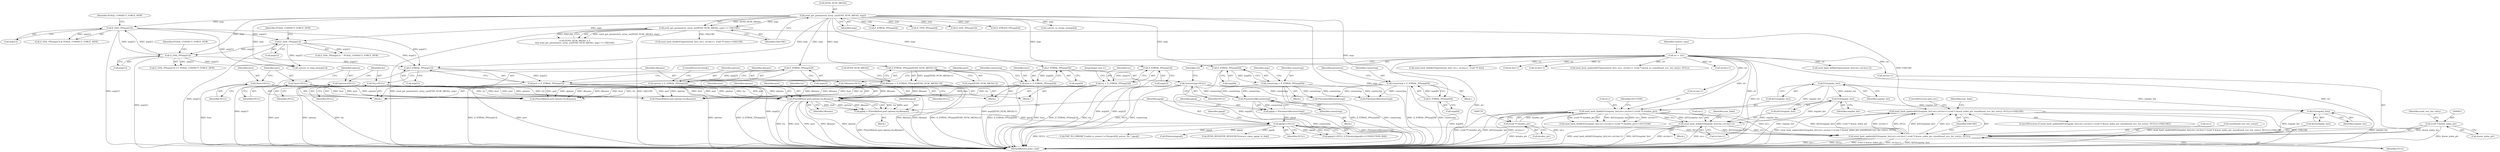 digraph "0_php_4435b9142ff9813845d5c97ab29a5d637bedb257_5@API" {
"1000909" [label="(Call,zend_hash_update(&EG(regular_list),str.c,str.len+1,(void *) &new_index_ptr, sizeof(zend_rsrc_list_entry), NULL)==FAILURE)"];
"1000910" [label="(Call,zend_hash_update(&EG(regular_list),str.c,str.len+1,(void *) &new_index_ptr, sizeof(zend_rsrc_list_entry), NULL))"];
"1000765" [label="(Call,zend_hash_find(&EG(regular_list),str.c,str.len+1,(void **) &index_ptr))"];
"1000767" [label="(Call,EG(regular_list))"];
"1000324" [label="(Call,str = {0})"];
"1000777" [label="(Call,(void **) &index_ptr)"];
"1000830" [label="(Call,zend_hash_del(&EG(regular_list),str.c,str.len+1))"];
"1000832" [label="(Call,EG(regular_list))"];
"1000912" [label="(Call,EG(regular_list))"];
"1000922" [label="(Call,(void *) &new_index_ptr)"];
"1000875" [label="(Call,pgsql==NULL)"];
"1000865" [label="(Call,pgsql = PQsetdb(host,port,options,tty,dbname))"];
"1000867" [label="(Call,PQsetdb(host,port,options,tty,dbname))"];
"1000299" [label="(Call,*host=NULL)"];
"1000463" [label="(Call,host = Z_STRVAL_PP(args[0]))"];
"1000465" [label="(Call,Z_STRVAL_PP(args[0]))"];
"1000343" [label="(Call,zend_get_parameters_array_ex(ZEND_NUM_ARGS(), args))"];
"1000303" [label="(Call,*port=NULL)"];
"1000469" [label="(Call,port = Z_STRVAL_PP(args[1]))"];
"1000471" [label="(Call,Z_STRVAL_PP(args[1]))"];
"1000391" [label="(Call,Z_LVAL_PP(args[1]))"];
"1000381" [label="(Call,Z_LVAL_PP(args[1]))"];
"1000401" [label="(Call,Z_LVAL_PP(args[1]))"];
"1000494" [label="(Call,options = Z_STRVAL_PP(args[2]))"];
"1000496" [label="(Call,Z_STRVAL_PP(args[2]))"];
"1000307" [label="(Call,*options=NULL)"];
"1000311" [label="(Call,*tty=NULL)"];
"1000487" [label="(Call,tty = Z_STRVAL_PP(args[3]))"];
"1000489" [label="(Call,Z_STRVAL_PP(args[3]))"];
"1000315" [label="(Call,*dbname=NULL)"];
"1000475" [label="(Call,dbname = Z_STRVAL_PP(args[ZEND_NUM_ARGS()-1]))"];
"1000477" [label="(Call,Z_STRVAL_PP(args[ZEND_NUM_ARGS()-1]))"];
"1000859" [label="(Call,pgsql = PQconnectdb(connstring))"];
"1000861" [label="(Call,PQconnectdb(connstring))"];
"1000433" [label="(Call,connstring = Z_STRVAL_PP(args[0]))"];
"1000435" [label="(Call,Z_STRVAL_PP(args[0]))"];
"1000445" [label="(Call,connstring = Z_STRVAL_PP(args[0]))"];
"1000447" [label="(Call,Z_STRVAL_PP(args[0]))"];
"1000319" [label="(Call,*connstring=NULL)"];
"1000342" [label="(Call,zend_get_parameters_array_ex(ZEND_NUM_ARGS(), args) == FAILURE)"];
"1000883" [label="(Call,PHP_PQ_ERROR(\"Unable to connect to PostgreSQL server: %s\", pgsql))"];
"1000465" [label="(Call,Z_STRVAL_PP(args[0]))"];
"1000381" [label="(Call,Z_LVAL_PP(args[1]))"];
"1000914" [label="(Call,str.c)"];
"1000500" [label="(ControlStructure,break;)"];
"1000484" [label="(Call,ZEND_NUM_ARGS())"];
"1000767" [label="(Call,EG(regular_list))"];
"1000710" [label="(Call,zend_hash_del(&EG(persistent_list),str.c,str.len+1))"];
"1000330" [label="(Identifier,connect_type)"];
"1000462" [label="(Block,)"];
"1000909" [label="(Call,zend_hash_update(&EG(regular_list),str.c,str.len+1,(void *) &new_index_ptr, sizeof(zend_rsrc_list_entry), NULL)==FAILURE)"];
"1000472" [label="(Call,args[1])"];
"1000300" [label="(Identifier,host)"];
"1000447" [label="(Call,Z_STRVAL_PP(args[0]))"];
"1000865" [label="(Call,pgsql = PQsetdb(host,port,options,tty,dbname))"];
"1000879" [label="(Call,PQstatus(pgsql))"];
"1000497" [label="(Call,args[2])"];
"1000478" [label="(Call,args[ZEND_NUM_ARGS()-1])"];
"1000317" [label="(Identifier,NULL)"];
"1000875" [label="(Call,pgsql==NULL)"];
"1000926" [label="(Call,sizeof(zend_rsrc_list_entry))"];
"1000471" [label="(Call,Z_STRVAL_PP(args[1]))"];
"1000858" [label="(Block,)"];
"1000880" [label="(Identifier,pgsql)"];
"1000861" [label="(Call,PQconnectdb(connstring))"];
"1000297" [label="(Block,)"];
"1000846" [label="(Identifier,max_links)"];
"1000342" [label="(Call,zend_get_parameters_array_ex(ZEND_NUM_ARGS(), args) == FAILURE)"];
"1000831" [label="(Call,&EG(regular_list))"];
"1000962" [label="(MethodReturn,static void)"];
"1000345" [label="(Identifier,args)"];
"1000927" [label="(Identifier,zend_rsrc_list_entry)"];
"1000392" [label="(Call,args[1])"];
"1000867" [label="(Call,PQsetdb(host,port,options,tty,dbname))"];
"1000488" [label="(Identifier,tty)"];
"1000684" [label="(Call,PQsetdb(host,port,options,tty,dbname))"];
"1000477" [label="(Call,Z_STRVAL_PP(args[ZEND_NUM_ARGS()-1]))"];
"1000385" [label="(Identifier,PGSQL_CONNECT_FORCE_NEW)"];
"1000833" [label="(Identifier,regular_list)"];
"1000872" [label="(Identifier,dbname)"];
"1000868" [label="(Identifier,host)"];
"1000400" [label="(Call,Z_LVAL_PP(args[1]) ^ PGSQL_CONNECT_FORCE_NEW)"];
"1000929" [label="(Identifier,FAILURE)"];
"1000922" [label="(Call,(void *) &new_index_ptr)"];
"1000344" [label="(Call,ZEND_NUM_ARGS())"];
"1000391" [label="(Call,Z_LVAL_PP(args[1]))"];
"1000320" [label="(Identifier,connstring)"];
"1000510" [label="(Call,zend_hash_find(&EG(persistent_list), str.c, str.len+1, (void **) &le))"];
"1000445" [label="(Call,connstring = Z_STRVAL_PP(args[0]))"];
"1000779" [label="(Call,&index_ptr)"];
"1000417" [label="(Call,Z_STRVAL_PP(args[i]))"];
"1000405" [label="(Identifier,PGSQL_CONNECT_FORCE_NEW)"];
"1000325" [label="(Identifier,str)"];
"1000312" [label="(Identifier,tty)"];
"1000772" [label="(Call,str.len+1)"];
"1000346" [label="(Identifier,FAILURE)"];
"1000469" [label="(Call,port = Z_STRVAL_PP(args[1]))"];
"1000913" [label="(Identifier,regular_list)"];
"1000475" [label="(Call,dbname = Z_STRVAL_PP(args[ZEND_NUM_ARGS()-1]))"];
"1000764" [label="(Call,zend_hash_find(&EG(regular_list),str.c,str.len+1,(void **) &index_ptr)==SUCCESS)"];
"1000608" [label="(Call,str.len+1)"];
"1000717" [label="(Call,str.len+1)"];
"1000470" [label="(Identifier,port)"];
"1000305" [label="(Identifier,NULL)"];
"1000768" [label="(Identifier,regular_list)"];
"1000324" [label="(Call,str = {0})"];
"1000489" [label="(Call,Z_STRVAL_PP(args[3]))"];
"1000910" [label="(Call,zend_hash_update(&EG(regular_list),str.c,str.len+1,(void *) &new_index_ptr, sizeof(zend_rsrc_list_entry), NULL))"];
"1000303" [label="(Call,*port=NULL)"];
"1000463" [label="(Call,host = Z_STRVAL_PP(args[0]))"];
"1000432" [label="(Block,)"];
"1000503" [label="(Identifier,persistent)"];
"1000834" [label="(Call,str.c)"];
"1000373" [label="(Call,Z_TYPE_PP(args[i]))"];
"1000781" [label="(Identifier,SUCCESS)"];
"1000457" [label="(Call,Z_LVAL_PP(args[1]))"];
"1000832" [label="(Call,EG(regular_list))"];
"1000315" [label="(Call,*dbname=NULL)"];
"1000860" [label="(Identifier,pgsql)"];
"1000829" [label="(Block,)"];
"1000870" [label="(Identifier,options)"];
"1000466" [label="(Call,args[0])"];
"1000395" [label="(Identifier,PGSQL_CONNECT_FORCE_NEW)"];
"1000308" [label="(Identifier,options)"];
"1000464" [label="(Identifier,host)"];
"1000421" [label="(Call,Z_STRLEN_PP(args[i]))"];
"1000837" [label="(Call,str.len+1)"];
"1000311" [label="(Call,*tty=NULL)"];
"1000493" [label="(JumpTarget,case 4:)"];
"1000496" [label="(Call,Z_STRVAL_PP(args[2]))"];
"1000382" [label="(Call,args[1])"];
"1000601" [label="(Call,zend_hash_update(&EG(persistent_list), str.c, str.len+1, (void *) &new_le, sizeof(zend_rsrc_list_entry), NULL))"];
"1000494" [label="(Call,options = Z_STRVAL_PP(args[2]))"];
"1000495" [label="(Identifier,options)"];
"1000309" [label="(Identifier,NULL)"];
"1000433" [label="(Call,connstring = Z_STRVAL_PP(args[0]))"];
"1000766" [label="(Call,&EG(regular_list))"];
"1000304" [label="(Identifier,port)"];
"1000931" [label="(ControlStructure,goto err;)"];
"1000509" [label="(Call,zend_hash_find(&EG(persistent_list), str.c, str.len+1, (void **) &le)==FAILURE)"];
"1000928" [label="(Identifier,NULL)"];
"1000859" [label="(Call,pgsql = PQconnectdb(connstring))"];
"1000307" [label="(Call,*options=NULL)"];
"1000562" [label="(Call,PQconnectdb(connstring))"];
"1000390" [label="(Call,Z_LVAL_PP(args[1]) & PGSQL_CONNECT_FORCE_NEW)"];
"1000892" [label="(Call,ZEND_REGISTER_RESOURCE(return_value, pgsql, le_link))"];
"1000487" [label="(Call,tty = Z_STRVAL_PP(args[3]))"];
"1000380" [label="(Call,Z_LVAL_PP(args[1]) == PGSQL_CONNECT_FORCE_NEW)"];
"1000876" [label="(Identifier,pgsql)"];
"1000451" [label="(Call,convert_to_long_ex(args[1]))"];
"1000338" [label="(Call,ZEND_NUM_ARGS() > 5\n\t\t\t|| zend_get_parameters_array_ex(ZEND_NUM_ARGS(), args) == FAILURE)"];
"1000866" [label="(Identifier,pgsql)"];
"1000476" [label="(Identifier,dbname)"];
"1000299" [label="(Call,*host=NULL)"];
"1000490" [label="(Call,args[3])"];
"1000446" [label="(Identifier,connstring)"];
"1000912" [label="(Call,EG(regular_list))"];
"1000321" [label="(Identifier,NULL)"];
"1000877" [label="(Identifier,NULL)"];
"1000869" [label="(Identifier,port)"];
"1000871" [label="(Identifier,tty)"];
"1000316" [label="(Identifier,dbname)"];
"1000777" [label="(Call,(void **) &index_ptr)"];
"1000436" [label="(Call,args[0])"];
"1000769" [label="(Call,str.c)"];
"1000319" [label="(Call,*connstring=NULL)"];
"1000301" [label="(Identifier,NULL)"];
"1000874" [label="(Call,pgsql==NULL || PQstatus(pgsql)==CONNECTION_BAD)"];
"1000517" [label="(Call,str.len+1)"];
"1000406" [label="(Call,convert_to_string_ex(args[i]))"];
"1000934" [label="(Identifier,num_links)"];
"1000864" [label="(Block,)"];
"1000485" [label="(Block,)"];
"1000401" [label="(Call,Z_LVAL_PP(args[1]))"];
"1000313" [label="(Identifier,NULL)"];
"1000911" [label="(Call,&EG(regular_list))"];
"1000448" [label="(Call,args[0])"];
"1000917" [label="(Call,str.len+1)"];
"1000862" [label="(Identifier,connstring)"];
"1000908" [label="(ControlStructure,if (zend_hash_update(&EG(regular_list),str.c,str.len+1,(void *) &new_index_ptr, sizeof(zend_rsrc_list_entry), NULL)==FAILURE))"];
"1000924" [label="(Call,&new_index_ptr)"];
"1000453" [label="(Identifier,args)"];
"1000444" [label="(Block,)"];
"1000676" [label="(Call,PQconnectdb(connstring))"];
"1000343" [label="(Call,zend_get_parameters_array_ex(ZEND_NUM_ARGS(), args))"];
"1000434" [label="(Identifier,connstring)"];
"1000830" [label="(Call,zend_hash_del(&EG(regular_list),str.c,str.len+1))"];
"1000402" [label="(Call,args[1])"];
"1000435" [label="(Call,Z_STRVAL_PP(args[0]))"];
"1000568" [label="(Call,PQsetdb(host,port,options,tty,dbname))"];
"1000765" [label="(Call,zend_hash_find(&EG(regular_list),str.c,str.len+1,(void **) &index_ptr))"];
"1000909" -> "1000908"  [label="AST: "];
"1000909" -> "1000929"  [label="CFG: "];
"1000910" -> "1000909"  [label="AST: "];
"1000929" -> "1000909"  [label="AST: "];
"1000931" -> "1000909"  [label="CFG: "];
"1000934" -> "1000909"  [label="CFG: "];
"1000909" -> "1000962"  [label="DDG: FAILURE"];
"1000909" -> "1000962"  [label="DDG: zend_hash_update(&EG(regular_list),str.c,str.len+1,(void *) &new_index_ptr, sizeof(zend_rsrc_list_entry), NULL)"];
"1000909" -> "1000962"  [label="DDG: zend_hash_update(&EG(regular_list),str.c,str.len+1,(void *) &new_index_ptr, sizeof(zend_rsrc_list_entry), NULL)==FAILURE"];
"1000910" -> "1000909"  [label="DDG: (void *) &new_index_ptr"];
"1000910" -> "1000909"  [label="DDG: str.len+1"];
"1000910" -> "1000909"  [label="DDG: NULL"];
"1000910" -> "1000909"  [label="DDG: &EG(regular_list)"];
"1000910" -> "1000909"  [label="DDG: str.c"];
"1000342" -> "1000909"  [label="DDG: FAILURE"];
"1000910" -> "1000928"  [label="CFG: "];
"1000911" -> "1000910"  [label="AST: "];
"1000914" -> "1000910"  [label="AST: "];
"1000917" -> "1000910"  [label="AST: "];
"1000922" -> "1000910"  [label="AST: "];
"1000926" -> "1000910"  [label="AST: "];
"1000928" -> "1000910"  [label="AST: "];
"1000929" -> "1000910"  [label="CFG: "];
"1000910" -> "1000962"  [label="DDG: &EG(regular_list)"];
"1000910" -> "1000962"  [label="DDG: str.c"];
"1000910" -> "1000962"  [label="DDG: NULL"];
"1000910" -> "1000962"  [label="DDG: (void *) &new_index_ptr"];
"1000910" -> "1000962"  [label="DDG: str.len+1"];
"1000765" -> "1000910"  [label="DDG: &EG(regular_list)"];
"1000765" -> "1000910"  [label="DDG: str.c"];
"1000830" -> "1000910"  [label="DDG: &EG(regular_list)"];
"1000830" -> "1000910"  [label="DDG: str.c"];
"1000912" -> "1000910"  [label="DDG: regular_list"];
"1000324" -> "1000910"  [label="DDG: str"];
"1000922" -> "1000910"  [label="DDG: &new_index_ptr"];
"1000875" -> "1000910"  [label="DDG: NULL"];
"1000765" -> "1000764"  [label="AST: "];
"1000765" -> "1000777"  [label="CFG: "];
"1000766" -> "1000765"  [label="AST: "];
"1000769" -> "1000765"  [label="AST: "];
"1000772" -> "1000765"  [label="AST: "];
"1000777" -> "1000765"  [label="AST: "];
"1000781" -> "1000765"  [label="CFG: "];
"1000765" -> "1000962"  [label="DDG: str.c"];
"1000765" -> "1000962"  [label="DDG: (void **) &index_ptr"];
"1000765" -> "1000962"  [label="DDG: &EG(regular_list)"];
"1000765" -> "1000962"  [label="DDG: str.len+1"];
"1000765" -> "1000764"  [label="DDG: &EG(regular_list)"];
"1000765" -> "1000764"  [label="DDG: str.c"];
"1000765" -> "1000764"  [label="DDG: str.len+1"];
"1000765" -> "1000764"  [label="DDG: (void **) &index_ptr"];
"1000767" -> "1000765"  [label="DDG: regular_list"];
"1000324" -> "1000765"  [label="DDG: str"];
"1000777" -> "1000765"  [label="DDG: &index_ptr"];
"1000765" -> "1000830"  [label="DDG: &EG(regular_list)"];
"1000765" -> "1000830"  [label="DDG: str.c"];
"1000767" -> "1000766"  [label="AST: "];
"1000767" -> "1000768"  [label="CFG: "];
"1000768" -> "1000767"  [label="AST: "];
"1000766" -> "1000767"  [label="CFG: "];
"1000767" -> "1000962"  [label="DDG: regular_list"];
"1000767" -> "1000832"  [label="DDG: regular_list"];
"1000767" -> "1000912"  [label="DDG: regular_list"];
"1000324" -> "1000297"  [label="AST: "];
"1000324" -> "1000325"  [label="CFG: "];
"1000325" -> "1000324"  [label="AST: "];
"1000330" -> "1000324"  [label="CFG: "];
"1000324" -> "1000962"  [label="DDG: str"];
"1000324" -> "1000510"  [label="DDG: str"];
"1000324" -> "1000517"  [label="DDG: str"];
"1000324" -> "1000601"  [label="DDG: str"];
"1000324" -> "1000608"  [label="DDG: str"];
"1000324" -> "1000710"  [label="DDG: str"];
"1000324" -> "1000717"  [label="DDG: str"];
"1000324" -> "1000772"  [label="DDG: str"];
"1000324" -> "1000830"  [label="DDG: str"];
"1000324" -> "1000837"  [label="DDG: str"];
"1000324" -> "1000917"  [label="DDG: str"];
"1000777" -> "1000779"  [label="CFG: "];
"1000778" -> "1000777"  [label="AST: "];
"1000779" -> "1000777"  [label="AST: "];
"1000777" -> "1000962"  [label="DDG: &index_ptr"];
"1000830" -> "1000829"  [label="AST: "];
"1000830" -> "1000837"  [label="CFG: "];
"1000831" -> "1000830"  [label="AST: "];
"1000834" -> "1000830"  [label="AST: "];
"1000837" -> "1000830"  [label="AST: "];
"1000846" -> "1000830"  [label="CFG: "];
"1000830" -> "1000962"  [label="DDG: str.c"];
"1000830" -> "1000962"  [label="DDG: zend_hash_del(&EG(regular_list),str.c,str.len+1)"];
"1000830" -> "1000962"  [label="DDG: str.len+1"];
"1000830" -> "1000962"  [label="DDG: &EG(regular_list)"];
"1000832" -> "1000830"  [label="DDG: regular_list"];
"1000832" -> "1000831"  [label="AST: "];
"1000832" -> "1000833"  [label="CFG: "];
"1000833" -> "1000832"  [label="AST: "];
"1000831" -> "1000832"  [label="CFG: "];
"1000832" -> "1000962"  [label="DDG: regular_list"];
"1000832" -> "1000912"  [label="DDG: regular_list"];
"1000912" -> "1000911"  [label="AST: "];
"1000912" -> "1000913"  [label="CFG: "];
"1000913" -> "1000912"  [label="AST: "];
"1000911" -> "1000912"  [label="CFG: "];
"1000912" -> "1000962"  [label="DDG: regular_list"];
"1000922" -> "1000924"  [label="CFG: "];
"1000923" -> "1000922"  [label="AST: "];
"1000924" -> "1000922"  [label="AST: "];
"1000927" -> "1000922"  [label="CFG: "];
"1000922" -> "1000962"  [label="DDG: &new_index_ptr"];
"1000875" -> "1000874"  [label="AST: "];
"1000875" -> "1000877"  [label="CFG: "];
"1000876" -> "1000875"  [label="AST: "];
"1000877" -> "1000875"  [label="AST: "];
"1000880" -> "1000875"  [label="CFG: "];
"1000874" -> "1000875"  [label="CFG: "];
"1000875" -> "1000962"  [label="DDG: NULL"];
"1000875" -> "1000874"  [label="DDG: pgsql"];
"1000875" -> "1000874"  [label="DDG: NULL"];
"1000865" -> "1000875"  [label="DDG: pgsql"];
"1000859" -> "1000875"  [label="DDG: pgsql"];
"1000875" -> "1000879"  [label="DDG: pgsql"];
"1000875" -> "1000883"  [label="DDG: pgsql"];
"1000875" -> "1000892"  [label="DDG: pgsql"];
"1000865" -> "1000864"  [label="AST: "];
"1000865" -> "1000867"  [label="CFG: "];
"1000866" -> "1000865"  [label="AST: "];
"1000867" -> "1000865"  [label="AST: "];
"1000876" -> "1000865"  [label="CFG: "];
"1000865" -> "1000962"  [label="DDG: PQsetdb(host,port,options,tty,dbname)"];
"1000867" -> "1000865"  [label="DDG: tty"];
"1000867" -> "1000865"  [label="DDG: port"];
"1000867" -> "1000865"  [label="DDG: host"];
"1000867" -> "1000865"  [label="DDG: options"];
"1000867" -> "1000865"  [label="DDG: dbname"];
"1000867" -> "1000872"  [label="CFG: "];
"1000868" -> "1000867"  [label="AST: "];
"1000869" -> "1000867"  [label="AST: "];
"1000870" -> "1000867"  [label="AST: "];
"1000871" -> "1000867"  [label="AST: "];
"1000872" -> "1000867"  [label="AST: "];
"1000867" -> "1000962"  [label="DDG: dbname"];
"1000867" -> "1000962"  [label="DDG: options"];
"1000867" -> "1000962"  [label="DDG: tty"];
"1000867" -> "1000962"  [label="DDG: host"];
"1000867" -> "1000962"  [label="DDG: port"];
"1000299" -> "1000867"  [label="DDG: host"];
"1000463" -> "1000867"  [label="DDG: host"];
"1000303" -> "1000867"  [label="DDG: port"];
"1000469" -> "1000867"  [label="DDG: port"];
"1000494" -> "1000867"  [label="DDG: options"];
"1000307" -> "1000867"  [label="DDG: options"];
"1000311" -> "1000867"  [label="DDG: tty"];
"1000487" -> "1000867"  [label="DDG: tty"];
"1000315" -> "1000867"  [label="DDG: dbname"];
"1000475" -> "1000867"  [label="DDG: dbname"];
"1000299" -> "1000297"  [label="AST: "];
"1000299" -> "1000301"  [label="CFG: "];
"1000300" -> "1000299"  [label="AST: "];
"1000301" -> "1000299"  [label="AST: "];
"1000304" -> "1000299"  [label="CFG: "];
"1000299" -> "1000962"  [label="DDG: host"];
"1000299" -> "1000568"  [label="DDG: host"];
"1000299" -> "1000684"  [label="DDG: host"];
"1000463" -> "1000462"  [label="AST: "];
"1000463" -> "1000465"  [label="CFG: "];
"1000464" -> "1000463"  [label="AST: "];
"1000465" -> "1000463"  [label="AST: "];
"1000470" -> "1000463"  [label="CFG: "];
"1000463" -> "1000962"  [label="DDG: Z_STRVAL_PP(args[0])"];
"1000463" -> "1000962"  [label="DDG: host"];
"1000465" -> "1000463"  [label="DDG: args[0]"];
"1000463" -> "1000568"  [label="DDG: host"];
"1000463" -> "1000684"  [label="DDG: host"];
"1000465" -> "1000466"  [label="CFG: "];
"1000466" -> "1000465"  [label="AST: "];
"1000465" -> "1000962"  [label="DDG: args[0]"];
"1000343" -> "1000465"  [label="DDG: args"];
"1000343" -> "1000342"  [label="AST: "];
"1000343" -> "1000345"  [label="CFG: "];
"1000344" -> "1000343"  [label="AST: "];
"1000345" -> "1000343"  [label="AST: "];
"1000346" -> "1000343"  [label="CFG: "];
"1000343" -> "1000962"  [label="DDG: args"];
"1000343" -> "1000342"  [label="DDG: ZEND_NUM_ARGS()"];
"1000343" -> "1000342"  [label="DDG: args"];
"1000343" -> "1000373"  [label="DDG: args"];
"1000343" -> "1000381"  [label="DDG: args"];
"1000343" -> "1000391"  [label="DDG: args"];
"1000343" -> "1000401"  [label="DDG: args"];
"1000343" -> "1000406"  [label="DDG: args"];
"1000343" -> "1000417"  [label="DDG: args"];
"1000343" -> "1000421"  [label="DDG: args"];
"1000343" -> "1000435"  [label="DDG: args"];
"1000343" -> "1000447"  [label="DDG: args"];
"1000343" -> "1000451"  [label="DDG: args"];
"1000343" -> "1000457"  [label="DDG: args"];
"1000343" -> "1000471"  [label="DDG: args"];
"1000343" -> "1000477"  [label="DDG: args"];
"1000343" -> "1000489"  [label="DDG: args"];
"1000343" -> "1000496"  [label="DDG: args"];
"1000303" -> "1000297"  [label="AST: "];
"1000303" -> "1000305"  [label="CFG: "];
"1000304" -> "1000303"  [label="AST: "];
"1000305" -> "1000303"  [label="AST: "];
"1000308" -> "1000303"  [label="CFG: "];
"1000303" -> "1000962"  [label="DDG: port"];
"1000303" -> "1000568"  [label="DDG: port"];
"1000303" -> "1000684"  [label="DDG: port"];
"1000469" -> "1000462"  [label="AST: "];
"1000469" -> "1000471"  [label="CFG: "];
"1000470" -> "1000469"  [label="AST: "];
"1000471" -> "1000469"  [label="AST: "];
"1000476" -> "1000469"  [label="CFG: "];
"1000469" -> "1000962"  [label="DDG: Z_STRVAL_PP(args[1])"];
"1000469" -> "1000962"  [label="DDG: port"];
"1000471" -> "1000469"  [label="DDG: args[1]"];
"1000469" -> "1000568"  [label="DDG: port"];
"1000469" -> "1000684"  [label="DDG: port"];
"1000471" -> "1000472"  [label="CFG: "];
"1000472" -> "1000471"  [label="AST: "];
"1000471" -> "1000962"  [label="DDG: args[1]"];
"1000391" -> "1000471"  [label="DDG: args[1]"];
"1000401" -> "1000471"  [label="DDG: args[1]"];
"1000381" -> "1000471"  [label="DDG: args[1]"];
"1000391" -> "1000390"  [label="AST: "];
"1000391" -> "1000392"  [label="CFG: "];
"1000392" -> "1000391"  [label="AST: "];
"1000395" -> "1000391"  [label="CFG: "];
"1000391" -> "1000962"  [label="DDG: args[1]"];
"1000391" -> "1000381"  [label="DDG: args[1]"];
"1000391" -> "1000390"  [label="DDG: args[1]"];
"1000381" -> "1000391"  [label="DDG: args[1]"];
"1000391" -> "1000401"  [label="DDG: args[1]"];
"1000391" -> "1000451"  [label="DDG: args[1]"];
"1000381" -> "1000380"  [label="AST: "];
"1000381" -> "1000382"  [label="CFG: "];
"1000382" -> "1000381"  [label="AST: "];
"1000385" -> "1000381"  [label="CFG: "];
"1000381" -> "1000962"  [label="DDG: args[1]"];
"1000381" -> "1000380"  [label="DDG: args[1]"];
"1000401" -> "1000381"  [label="DDG: args[1]"];
"1000381" -> "1000451"  [label="DDG: args[1]"];
"1000401" -> "1000400"  [label="AST: "];
"1000401" -> "1000402"  [label="CFG: "];
"1000402" -> "1000401"  [label="AST: "];
"1000405" -> "1000401"  [label="CFG: "];
"1000401" -> "1000962"  [label="DDG: args[1]"];
"1000401" -> "1000400"  [label="DDG: args[1]"];
"1000401" -> "1000451"  [label="DDG: args[1]"];
"1000494" -> "1000485"  [label="AST: "];
"1000494" -> "1000496"  [label="CFG: "];
"1000495" -> "1000494"  [label="AST: "];
"1000496" -> "1000494"  [label="AST: "];
"1000500" -> "1000494"  [label="CFG: "];
"1000494" -> "1000962"  [label="DDG: Z_STRVAL_PP(args[2])"];
"1000494" -> "1000962"  [label="DDG: options"];
"1000496" -> "1000494"  [label="DDG: args[2]"];
"1000494" -> "1000568"  [label="DDG: options"];
"1000494" -> "1000684"  [label="DDG: options"];
"1000496" -> "1000497"  [label="CFG: "];
"1000497" -> "1000496"  [label="AST: "];
"1000496" -> "1000962"  [label="DDG: args[2]"];
"1000307" -> "1000297"  [label="AST: "];
"1000307" -> "1000309"  [label="CFG: "];
"1000308" -> "1000307"  [label="AST: "];
"1000309" -> "1000307"  [label="AST: "];
"1000312" -> "1000307"  [label="CFG: "];
"1000307" -> "1000962"  [label="DDG: options"];
"1000307" -> "1000568"  [label="DDG: options"];
"1000307" -> "1000684"  [label="DDG: options"];
"1000311" -> "1000297"  [label="AST: "];
"1000311" -> "1000313"  [label="CFG: "];
"1000312" -> "1000311"  [label="AST: "];
"1000313" -> "1000311"  [label="AST: "];
"1000316" -> "1000311"  [label="CFG: "];
"1000311" -> "1000962"  [label="DDG: tty"];
"1000311" -> "1000568"  [label="DDG: tty"];
"1000311" -> "1000684"  [label="DDG: tty"];
"1000487" -> "1000485"  [label="AST: "];
"1000487" -> "1000489"  [label="CFG: "];
"1000488" -> "1000487"  [label="AST: "];
"1000489" -> "1000487"  [label="AST: "];
"1000493" -> "1000487"  [label="CFG: "];
"1000487" -> "1000962"  [label="DDG: Z_STRVAL_PP(args[3])"];
"1000487" -> "1000962"  [label="DDG: tty"];
"1000489" -> "1000487"  [label="DDG: args[3]"];
"1000487" -> "1000568"  [label="DDG: tty"];
"1000487" -> "1000684"  [label="DDG: tty"];
"1000489" -> "1000490"  [label="CFG: "];
"1000490" -> "1000489"  [label="AST: "];
"1000489" -> "1000962"  [label="DDG: args[3]"];
"1000315" -> "1000297"  [label="AST: "];
"1000315" -> "1000317"  [label="CFG: "];
"1000316" -> "1000315"  [label="AST: "];
"1000317" -> "1000315"  [label="AST: "];
"1000320" -> "1000315"  [label="CFG: "];
"1000315" -> "1000962"  [label="DDG: dbname"];
"1000315" -> "1000568"  [label="DDG: dbname"];
"1000315" -> "1000684"  [label="DDG: dbname"];
"1000475" -> "1000462"  [label="AST: "];
"1000475" -> "1000477"  [label="CFG: "];
"1000476" -> "1000475"  [label="AST: "];
"1000477" -> "1000475"  [label="AST: "];
"1000484" -> "1000475"  [label="CFG: "];
"1000475" -> "1000962"  [label="DDG: dbname"];
"1000475" -> "1000962"  [label="DDG: Z_STRVAL_PP(args[ZEND_NUM_ARGS()-1])"];
"1000477" -> "1000475"  [label="DDG: args[ZEND_NUM_ARGS()-1]"];
"1000475" -> "1000568"  [label="DDG: dbname"];
"1000475" -> "1000684"  [label="DDG: dbname"];
"1000477" -> "1000478"  [label="CFG: "];
"1000478" -> "1000477"  [label="AST: "];
"1000477" -> "1000962"  [label="DDG: args[ZEND_NUM_ARGS()-1]"];
"1000859" -> "1000858"  [label="AST: "];
"1000859" -> "1000861"  [label="CFG: "];
"1000860" -> "1000859"  [label="AST: "];
"1000861" -> "1000859"  [label="AST: "];
"1000876" -> "1000859"  [label="CFG: "];
"1000859" -> "1000962"  [label="DDG: PQconnectdb(connstring)"];
"1000861" -> "1000859"  [label="DDG: connstring"];
"1000861" -> "1000862"  [label="CFG: "];
"1000862" -> "1000861"  [label="AST: "];
"1000861" -> "1000962"  [label="DDG: connstring"];
"1000433" -> "1000861"  [label="DDG: connstring"];
"1000445" -> "1000861"  [label="DDG: connstring"];
"1000319" -> "1000861"  [label="DDG: connstring"];
"1000433" -> "1000432"  [label="AST: "];
"1000433" -> "1000435"  [label="CFG: "];
"1000434" -> "1000433"  [label="AST: "];
"1000435" -> "1000433"  [label="AST: "];
"1000503" -> "1000433"  [label="CFG: "];
"1000433" -> "1000962"  [label="DDG: connstring"];
"1000433" -> "1000962"  [label="DDG: Z_STRVAL_PP(args[0])"];
"1000435" -> "1000433"  [label="DDG: args[0]"];
"1000433" -> "1000562"  [label="DDG: connstring"];
"1000433" -> "1000676"  [label="DDG: connstring"];
"1000435" -> "1000436"  [label="CFG: "];
"1000436" -> "1000435"  [label="AST: "];
"1000435" -> "1000962"  [label="DDG: args[0]"];
"1000445" -> "1000444"  [label="AST: "];
"1000445" -> "1000447"  [label="CFG: "];
"1000446" -> "1000445"  [label="AST: "];
"1000447" -> "1000445"  [label="AST: "];
"1000453" -> "1000445"  [label="CFG: "];
"1000445" -> "1000962"  [label="DDG: connstring"];
"1000445" -> "1000962"  [label="DDG: Z_STRVAL_PP(args[0])"];
"1000447" -> "1000445"  [label="DDG: args[0]"];
"1000445" -> "1000562"  [label="DDG: connstring"];
"1000445" -> "1000676"  [label="DDG: connstring"];
"1000447" -> "1000448"  [label="CFG: "];
"1000448" -> "1000447"  [label="AST: "];
"1000447" -> "1000962"  [label="DDG: args[0]"];
"1000319" -> "1000297"  [label="AST: "];
"1000319" -> "1000321"  [label="CFG: "];
"1000320" -> "1000319"  [label="AST: "];
"1000321" -> "1000319"  [label="AST: "];
"1000325" -> "1000319"  [label="CFG: "];
"1000319" -> "1000962"  [label="DDG: NULL"];
"1000319" -> "1000962"  [label="DDG: connstring"];
"1000319" -> "1000562"  [label="DDG: connstring"];
"1000319" -> "1000676"  [label="DDG: connstring"];
"1000342" -> "1000338"  [label="AST: "];
"1000342" -> "1000346"  [label="CFG: "];
"1000346" -> "1000342"  [label="AST: "];
"1000338" -> "1000342"  [label="CFG: "];
"1000342" -> "1000962"  [label="DDG: zend_get_parameters_array_ex(ZEND_NUM_ARGS(), args)"];
"1000342" -> "1000962"  [label="DDG: FAILURE"];
"1000342" -> "1000338"  [label="DDG: zend_get_parameters_array_ex(ZEND_NUM_ARGS(), args)"];
"1000342" -> "1000338"  [label="DDG: FAILURE"];
"1000342" -> "1000509"  [label="DDG: FAILURE"];
}
